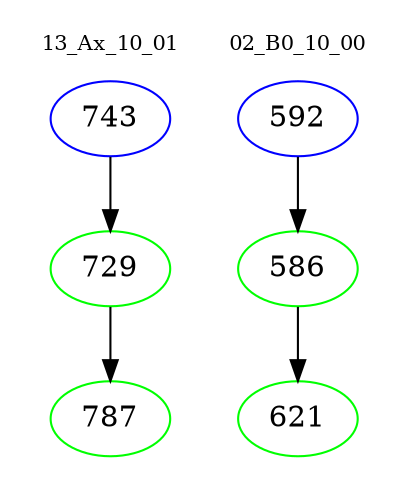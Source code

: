 digraph{
subgraph cluster_0 {
color = white
label = "13_Ax_10_01";
fontsize=10;
T0_743 [label="743", color="blue"]
T0_743 -> T0_729 [color="black"]
T0_729 [label="729", color="green"]
T0_729 -> T0_787 [color="black"]
T0_787 [label="787", color="green"]
}
subgraph cluster_1 {
color = white
label = "02_B0_10_00";
fontsize=10;
T1_592 [label="592", color="blue"]
T1_592 -> T1_586 [color="black"]
T1_586 [label="586", color="green"]
T1_586 -> T1_621 [color="black"]
T1_621 [label="621", color="green"]
}
}
